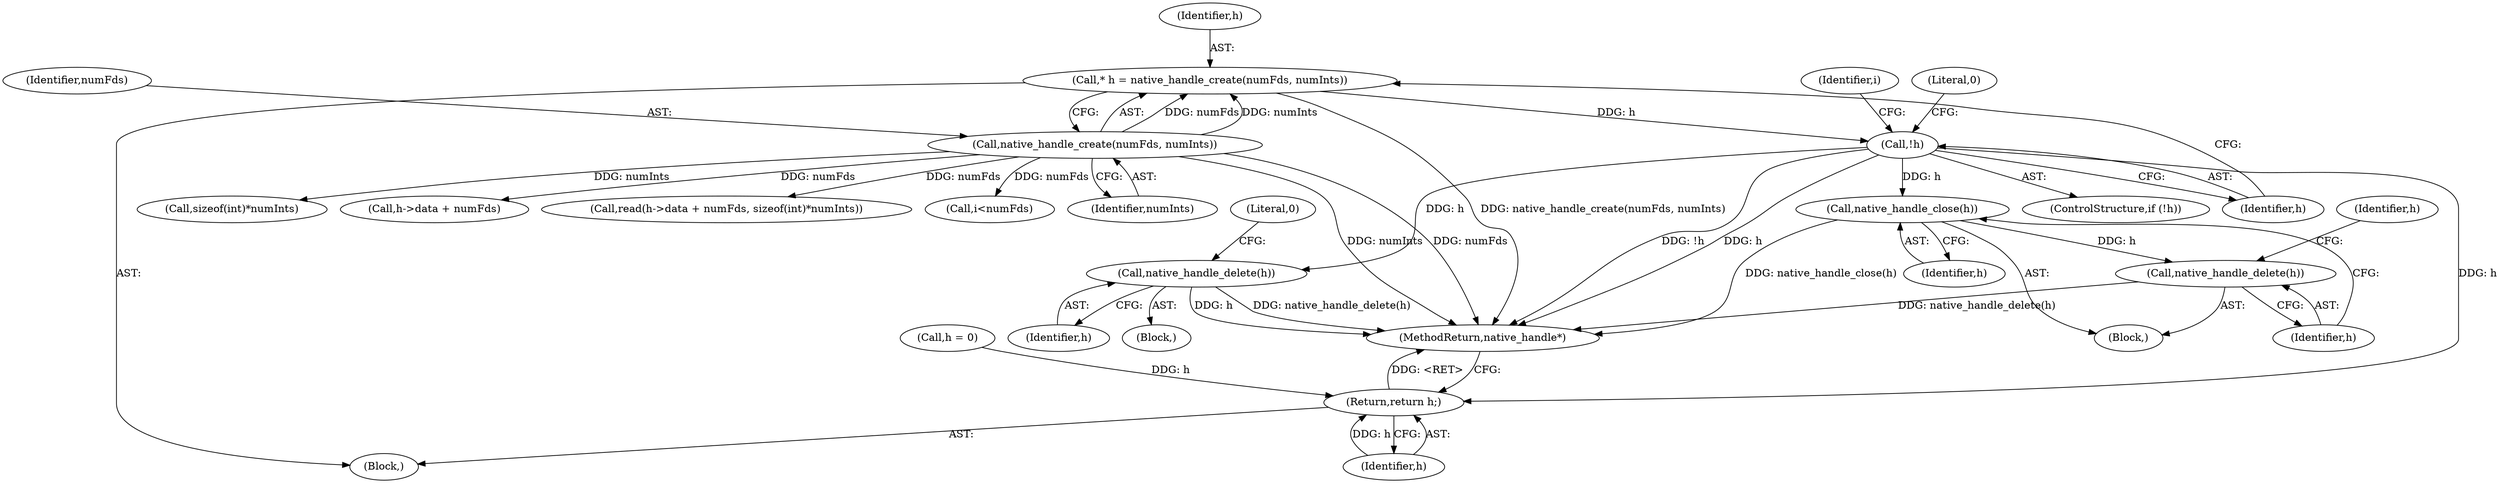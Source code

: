 digraph "0_Android_54cb02ad733fb71b1bdf78590428817fb780aff8@API" {
"1000128" [label="(Call,* h = native_handle_create(numFds, numInts))"];
"1000130" [label="(Call,native_handle_create(numFds, numInts))"];
"1000134" [label="(Call,!h)"];
"1000188" [label="(Call,native_handle_delete(h))"];
"1000209" [label="(Call,native_handle_close(h))"];
"1000211" [label="(Call,native_handle_delete(h))"];
"1000216" [label="(Return,return h;)"];
"1000130" [label="(Call,native_handle_create(numFds, numInts))"];
"1000189" [label="(Identifier,h)"];
"1000142" [label="(Identifier,i)"];
"1000138" [label="(Literal,0)"];
"1000170" [label="(Block,)"];
"1000101" [label="(Block,)"];
"1000194" [label="(Call,read(h->data + numFds, sizeof(int)*numInts))"];
"1000212" [label="(Identifier,h)"];
"1000133" [label="(ControlStructure,if (!h))"];
"1000213" [label="(Call,h = 0)"];
"1000135" [label="(Identifier,h)"];
"1000191" [label="(Literal,0)"];
"1000129" [label="(Identifier,h)"];
"1000208" [label="(Block,)"];
"1000131" [label="(Identifier,numFds)"];
"1000211" [label="(Call,native_handle_delete(h))"];
"1000200" [label="(Call,sizeof(int)*numInts)"];
"1000216" [label="(Return,return h;)"];
"1000128" [label="(Call,* h = native_handle_create(numFds, numInts))"];
"1000217" [label="(Identifier,h)"];
"1000195" [label="(Call,h->data + numFds)"];
"1000210" [label="(Identifier,h)"];
"1000218" [label="(MethodReturn,native_handle*)"];
"1000214" [label="(Identifier,h)"];
"1000134" [label="(Call,!h)"];
"1000209" [label="(Call,native_handle_close(h))"];
"1000148" [label="(Call,i<numFds)"];
"1000132" [label="(Identifier,numInts)"];
"1000188" [label="(Call,native_handle_delete(h))"];
"1000128" -> "1000101"  [label="AST: "];
"1000128" -> "1000130"  [label="CFG: "];
"1000129" -> "1000128"  [label="AST: "];
"1000130" -> "1000128"  [label="AST: "];
"1000135" -> "1000128"  [label="CFG: "];
"1000128" -> "1000218"  [label="DDG: native_handle_create(numFds, numInts)"];
"1000130" -> "1000128"  [label="DDG: numFds"];
"1000130" -> "1000128"  [label="DDG: numInts"];
"1000128" -> "1000134"  [label="DDG: h"];
"1000130" -> "1000132"  [label="CFG: "];
"1000131" -> "1000130"  [label="AST: "];
"1000132" -> "1000130"  [label="AST: "];
"1000130" -> "1000218"  [label="DDG: numInts"];
"1000130" -> "1000218"  [label="DDG: numFds"];
"1000130" -> "1000148"  [label="DDG: numFds"];
"1000130" -> "1000194"  [label="DDG: numFds"];
"1000130" -> "1000195"  [label="DDG: numFds"];
"1000130" -> "1000200"  [label="DDG: numInts"];
"1000134" -> "1000133"  [label="AST: "];
"1000134" -> "1000135"  [label="CFG: "];
"1000135" -> "1000134"  [label="AST: "];
"1000138" -> "1000134"  [label="CFG: "];
"1000142" -> "1000134"  [label="CFG: "];
"1000134" -> "1000218"  [label="DDG: !h"];
"1000134" -> "1000218"  [label="DDG: h"];
"1000134" -> "1000188"  [label="DDG: h"];
"1000134" -> "1000209"  [label="DDG: h"];
"1000134" -> "1000216"  [label="DDG: h"];
"1000188" -> "1000170"  [label="AST: "];
"1000188" -> "1000189"  [label="CFG: "];
"1000189" -> "1000188"  [label="AST: "];
"1000191" -> "1000188"  [label="CFG: "];
"1000188" -> "1000218"  [label="DDG: native_handle_delete(h)"];
"1000188" -> "1000218"  [label="DDG: h"];
"1000209" -> "1000208"  [label="AST: "];
"1000209" -> "1000210"  [label="CFG: "];
"1000210" -> "1000209"  [label="AST: "];
"1000212" -> "1000209"  [label="CFG: "];
"1000209" -> "1000218"  [label="DDG: native_handle_close(h)"];
"1000209" -> "1000211"  [label="DDG: h"];
"1000211" -> "1000208"  [label="AST: "];
"1000211" -> "1000212"  [label="CFG: "];
"1000212" -> "1000211"  [label="AST: "];
"1000214" -> "1000211"  [label="CFG: "];
"1000211" -> "1000218"  [label="DDG: native_handle_delete(h)"];
"1000216" -> "1000101"  [label="AST: "];
"1000216" -> "1000217"  [label="CFG: "];
"1000217" -> "1000216"  [label="AST: "];
"1000218" -> "1000216"  [label="CFG: "];
"1000216" -> "1000218"  [label="DDG: <RET>"];
"1000217" -> "1000216"  [label="DDG: h"];
"1000213" -> "1000216"  [label="DDG: h"];
}
